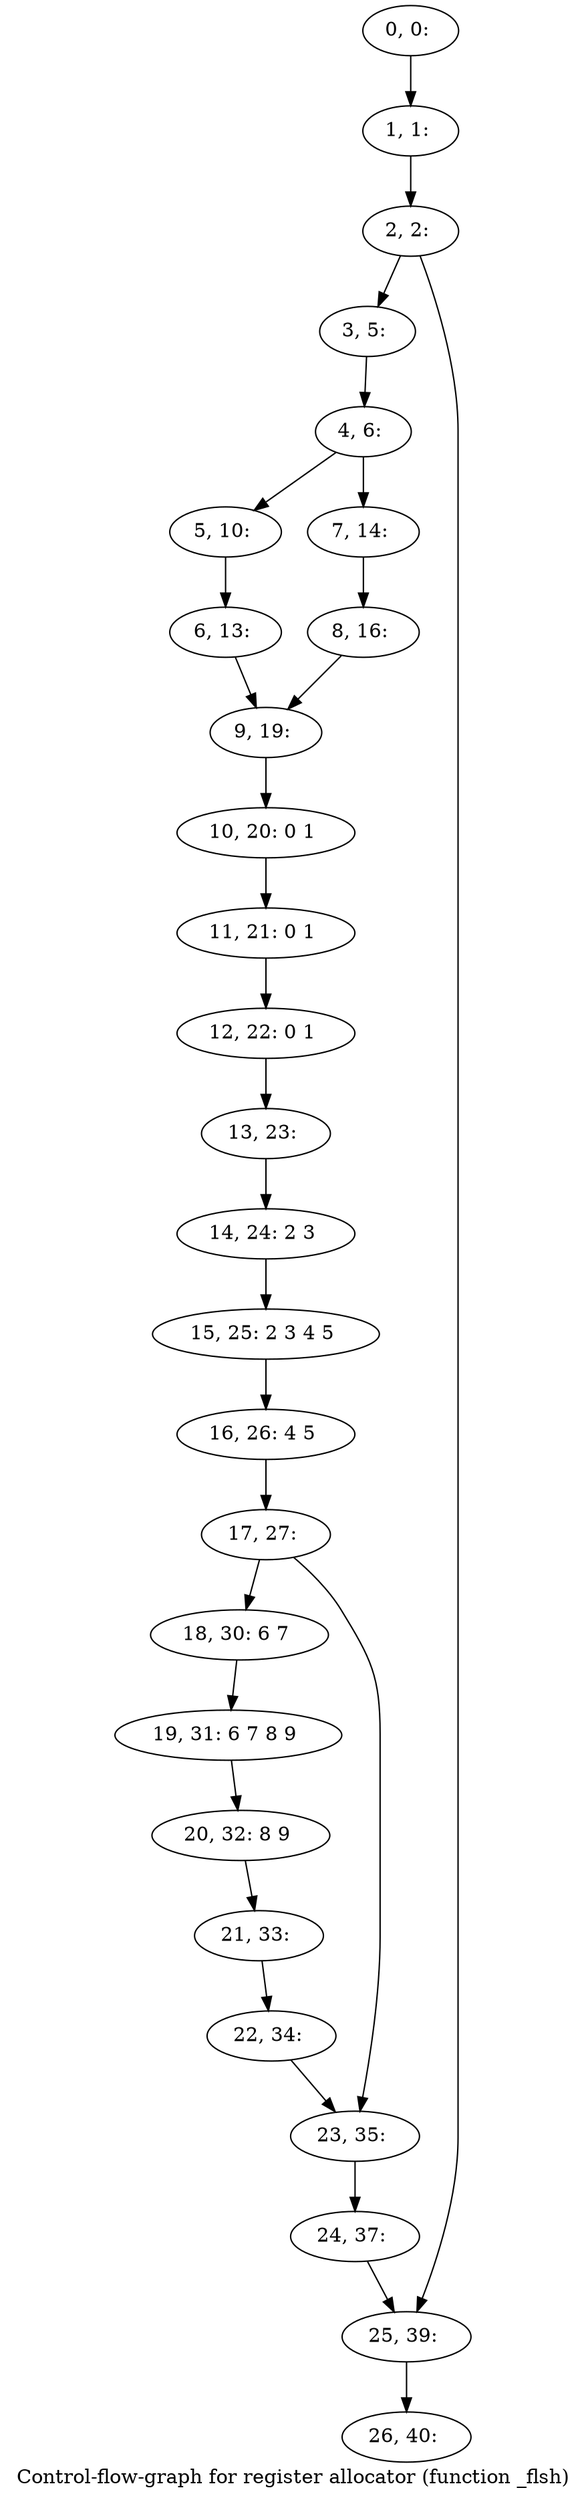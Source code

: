 digraph G {
graph [label="Control-flow-graph for register allocator (function _flsh)"]
0[label="0, 0: "];
1[label="1, 1: "];
2[label="2, 2: "];
3[label="3, 5: "];
4[label="4, 6: "];
5[label="5, 10: "];
6[label="6, 13: "];
7[label="7, 14: "];
8[label="8, 16: "];
9[label="9, 19: "];
10[label="10, 20: 0 1 "];
11[label="11, 21: 0 1 "];
12[label="12, 22: 0 1 "];
13[label="13, 23: "];
14[label="14, 24: 2 3 "];
15[label="15, 25: 2 3 4 5 "];
16[label="16, 26: 4 5 "];
17[label="17, 27: "];
18[label="18, 30: 6 7 "];
19[label="19, 31: 6 7 8 9 "];
20[label="20, 32: 8 9 "];
21[label="21, 33: "];
22[label="22, 34: "];
23[label="23, 35: "];
24[label="24, 37: "];
25[label="25, 39: "];
26[label="26, 40: "];
0->1 ;
1->2 ;
2->3 ;
2->25 ;
3->4 ;
4->5 ;
4->7 ;
5->6 ;
6->9 ;
7->8 ;
8->9 ;
9->10 ;
10->11 ;
11->12 ;
12->13 ;
13->14 ;
14->15 ;
15->16 ;
16->17 ;
17->18 ;
17->23 ;
18->19 ;
19->20 ;
20->21 ;
21->22 ;
22->23 ;
23->24 ;
24->25 ;
25->26 ;
}
